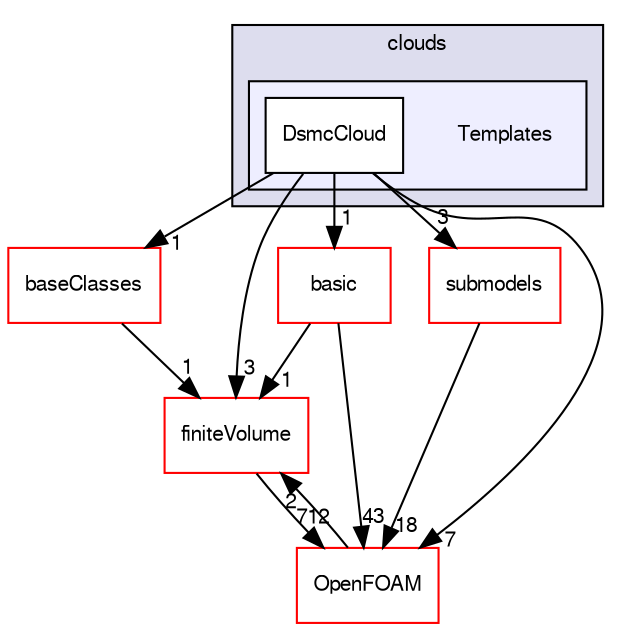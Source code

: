 digraph "src/lagrangian/dsmc/clouds/Templates" {
  bgcolor=transparent;
  compound=true
  node [ fontsize="10", fontname="FreeSans"];
  edge [ labelfontsize="10", labelfontname="FreeSans"];
  subgraph clusterdir_24c42876cbaf7077f5b66bbf6d00f573 {
    graph [ bgcolor="#ddddee", pencolor="black", label="clouds" fontname="FreeSans", fontsize="10", URL="dir_24c42876cbaf7077f5b66bbf6d00f573.html"]
  subgraph clusterdir_6e540865b4e36060bacd091e3563bd94 {
    graph [ bgcolor="#eeeeff", pencolor="black", label="" URL="dir_6e540865b4e36060bacd091e3563bd94.html"];
    dir_6e540865b4e36060bacd091e3563bd94 [shape=plaintext label="Templates"];
    dir_97e241c781114aa0688fd04c1408dd18 [shape=box label="DsmcCloud" color="black" fillcolor="white" style="filled" URL="dir_97e241c781114aa0688fd04c1408dd18.html"];
  }
  }
  dir_9bd15774b555cf7259a6fa18f99fe99b [shape=box label="finiteVolume" color="red" URL="dir_9bd15774b555cf7259a6fa18f99fe99b.html"];
  dir_458f6aebeeb838d83bef895f79509191 [shape=box label="submodels" color="red" URL="dir_458f6aebeeb838d83bef895f79509191.html"];
  dir_ea6b51ad64e8faafe1c245066e9e13d6 [shape=box label="baseClasses" color="red" URL="dir_ea6b51ad64e8faafe1c245066e9e13d6.html"];
  dir_c5473ff19b20e6ec4dfe5c310b3778a8 [shape=box label="OpenFOAM" color="red" URL="dir_c5473ff19b20e6ec4dfe5c310b3778a8.html"];
  dir_584e0ab0901b4327f36f4285cac7f2f8 [shape=box label="basic" color="red" URL="dir_584e0ab0901b4327f36f4285cac7f2f8.html"];
  dir_9bd15774b555cf7259a6fa18f99fe99b->dir_c5473ff19b20e6ec4dfe5c310b3778a8 [headlabel="712", labeldistance=1.5 headhref="dir_000749_001732.html"];
  dir_458f6aebeeb838d83bef895f79509191->dir_c5473ff19b20e6ec4dfe5c310b3778a8 [headlabel="18", labeldistance=1.5 headhref="dir_001241_001732.html"];
  dir_97e241c781114aa0688fd04c1408dd18->dir_9bd15774b555cf7259a6fa18f99fe99b [headlabel="3", labeldistance=1.5 headhref="dir_001235_000749.html"];
  dir_97e241c781114aa0688fd04c1408dd18->dir_458f6aebeeb838d83bef895f79509191 [headlabel="3", labeldistance=1.5 headhref="dir_001235_001241.html"];
  dir_97e241c781114aa0688fd04c1408dd18->dir_ea6b51ad64e8faafe1c245066e9e13d6 [headlabel="1", labeldistance=1.5 headhref="dir_001235_001230.html"];
  dir_97e241c781114aa0688fd04c1408dd18->dir_c5473ff19b20e6ec4dfe5c310b3778a8 [headlabel="7", labeldistance=1.5 headhref="dir_001235_001732.html"];
  dir_97e241c781114aa0688fd04c1408dd18->dir_584e0ab0901b4327f36f4285cac7f2f8 [headlabel="1", labeldistance=1.5 headhref="dir_001235_001191.html"];
  dir_ea6b51ad64e8faafe1c245066e9e13d6->dir_9bd15774b555cf7259a6fa18f99fe99b [headlabel="1", labeldistance=1.5 headhref="dir_001230_000749.html"];
  dir_c5473ff19b20e6ec4dfe5c310b3778a8->dir_9bd15774b555cf7259a6fa18f99fe99b [headlabel="2", labeldistance=1.5 headhref="dir_001732_000749.html"];
  dir_584e0ab0901b4327f36f4285cac7f2f8->dir_9bd15774b555cf7259a6fa18f99fe99b [headlabel="1", labeldistance=1.5 headhref="dir_001191_000749.html"];
  dir_584e0ab0901b4327f36f4285cac7f2f8->dir_c5473ff19b20e6ec4dfe5c310b3778a8 [headlabel="43", labeldistance=1.5 headhref="dir_001191_001732.html"];
}
